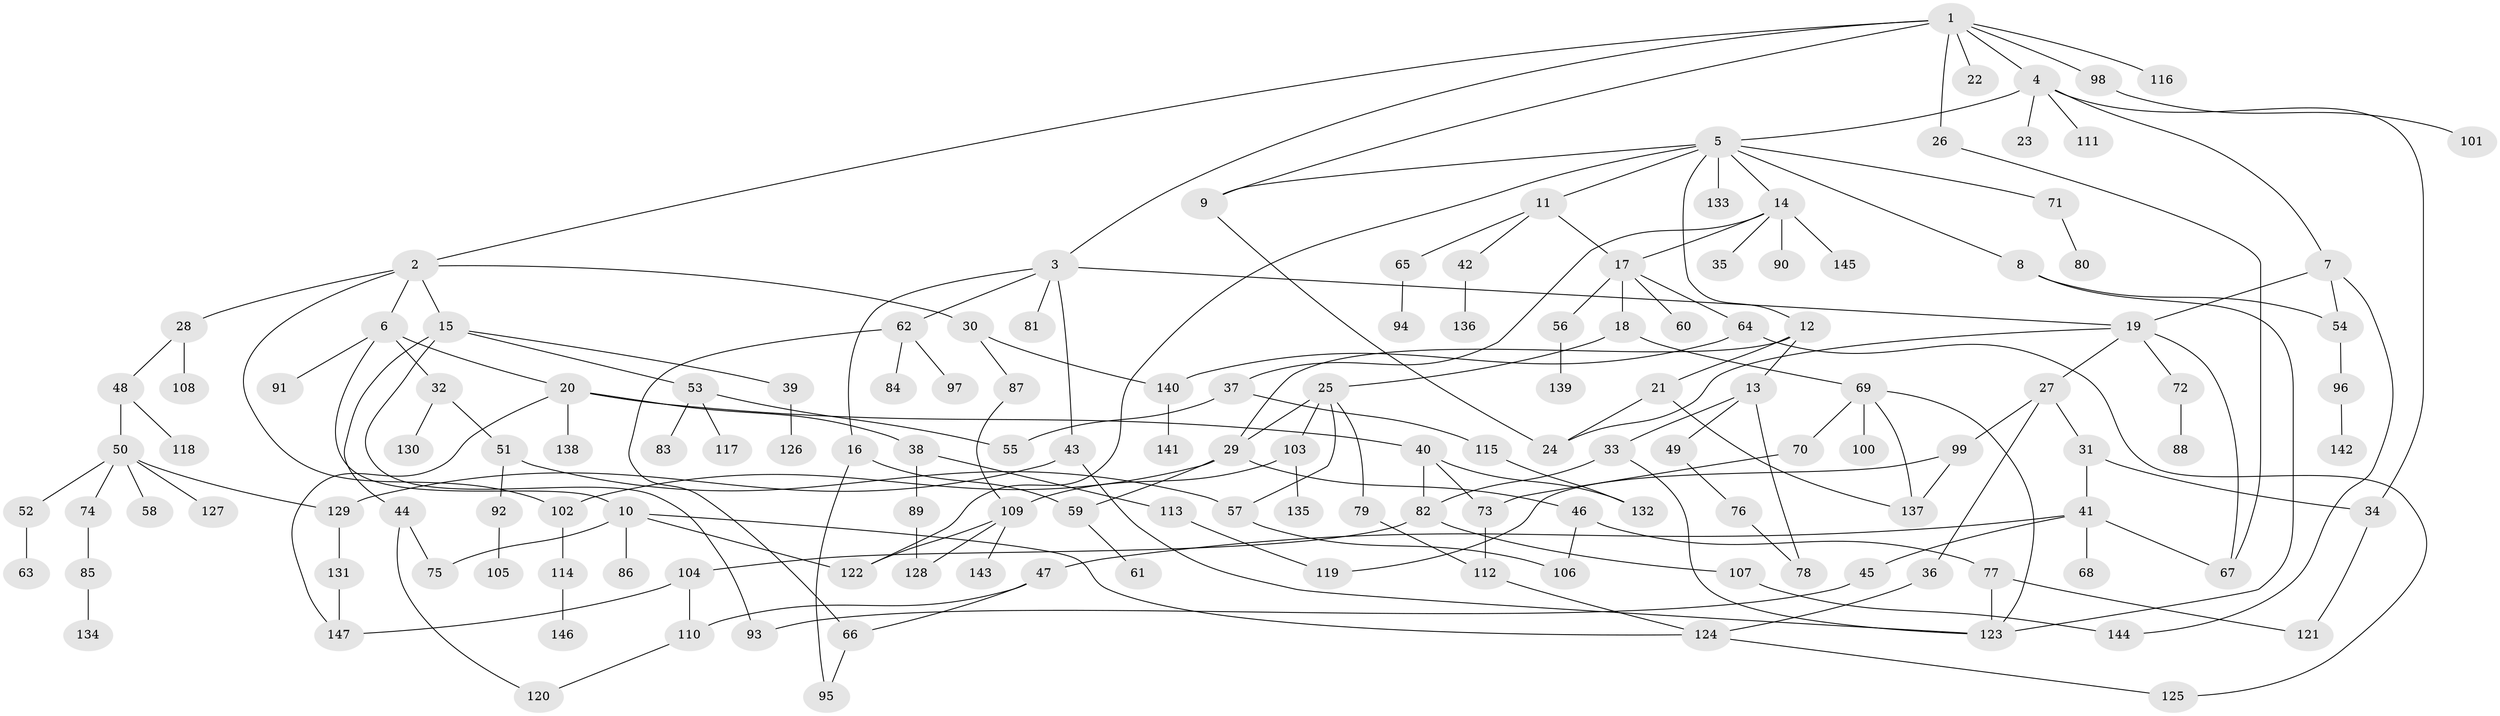 // Generated by graph-tools (version 1.1) at 2025/00/03/09/25 03:00:58]
// undirected, 147 vertices, 192 edges
graph export_dot {
graph [start="1"]
  node [color=gray90,style=filled];
  1;
  2;
  3;
  4;
  5;
  6;
  7;
  8;
  9;
  10;
  11;
  12;
  13;
  14;
  15;
  16;
  17;
  18;
  19;
  20;
  21;
  22;
  23;
  24;
  25;
  26;
  27;
  28;
  29;
  30;
  31;
  32;
  33;
  34;
  35;
  36;
  37;
  38;
  39;
  40;
  41;
  42;
  43;
  44;
  45;
  46;
  47;
  48;
  49;
  50;
  51;
  52;
  53;
  54;
  55;
  56;
  57;
  58;
  59;
  60;
  61;
  62;
  63;
  64;
  65;
  66;
  67;
  68;
  69;
  70;
  71;
  72;
  73;
  74;
  75;
  76;
  77;
  78;
  79;
  80;
  81;
  82;
  83;
  84;
  85;
  86;
  87;
  88;
  89;
  90;
  91;
  92;
  93;
  94;
  95;
  96;
  97;
  98;
  99;
  100;
  101;
  102;
  103;
  104;
  105;
  106;
  107;
  108;
  109;
  110;
  111;
  112;
  113;
  114;
  115;
  116;
  117;
  118;
  119;
  120;
  121;
  122;
  123;
  124;
  125;
  126;
  127;
  128;
  129;
  130;
  131;
  132;
  133;
  134;
  135;
  136;
  137;
  138;
  139;
  140;
  141;
  142;
  143;
  144;
  145;
  146;
  147;
  1 -- 2;
  1 -- 3;
  1 -- 4;
  1 -- 9;
  1 -- 22;
  1 -- 26;
  1 -- 98;
  1 -- 116;
  2 -- 6;
  2 -- 15;
  2 -- 28;
  2 -- 30;
  2 -- 102;
  3 -- 16;
  3 -- 43;
  3 -- 62;
  3 -- 81;
  3 -- 19;
  4 -- 5;
  4 -- 7;
  4 -- 23;
  4 -- 34;
  4 -- 111;
  5 -- 8;
  5 -- 11;
  5 -- 12;
  5 -- 14;
  5 -- 71;
  5 -- 122;
  5 -- 133;
  5 -- 9;
  6 -- 10;
  6 -- 20;
  6 -- 32;
  6 -- 91;
  7 -- 19;
  7 -- 144;
  7 -- 54;
  8 -- 54;
  8 -- 123;
  9 -- 24;
  10 -- 86;
  10 -- 122;
  10 -- 75;
  10 -- 124;
  11 -- 42;
  11 -- 65;
  11 -- 17;
  12 -- 13;
  12 -- 21;
  12 -- 29;
  13 -- 33;
  13 -- 49;
  13 -- 78;
  14 -- 17;
  14 -- 35;
  14 -- 37;
  14 -- 90;
  14 -- 145;
  15 -- 39;
  15 -- 44;
  15 -- 53;
  15 -- 93;
  16 -- 59;
  16 -- 95;
  17 -- 18;
  17 -- 56;
  17 -- 60;
  17 -- 64;
  18 -- 25;
  18 -- 69;
  19 -- 27;
  19 -- 67;
  19 -- 72;
  19 -- 24;
  20 -- 38;
  20 -- 40;
  20 -- 138;
  20 -- 147;
  21 -- 24;
  21 -- 137;
  25 -- 29;
  25 -- 57;
  25 -- 79;
  25 -- 103;
  26 -- 67;
  27 -- 31;
  27 -- 36;
  27 -- 99;
  28 -- 48;
  28 -- 108;
  29 -- 46;
  29 -- 59;
  29 -- 102;
  30 -- 87;
  30 -- 140;
  31 -- 41;
  31 -- 34;
  32 -- 51;
  32 -- 130;
  33 -- 82;
  33 -- 123;
  34 -- 121;
  36 -- 124;
  37 -- 115;
  37 -- 55;
  38 -- 89;
  38 -- 113;
  39 -- 126;
  40 -- 82;
  40 -- 132;
  40 -- 73;
  41 -- 45;
  41 -- 47;
  41 -- 68;
  41 -- 67;
  42 -- 136;
  43 -- 129;
  43 -- 123;
  44 -- 75;
  44 -- 120;
  45 -- 93;
  46 -- 77;
  46 -- 106;
  47 -- 66;
  47 -- 110;
  48 -- 50;
  48 -- 118;
  49 -- 76;
  50 -- 52;
  50 -- 58;
  50 -- 74;
  50 -- 127;
  50 -- 129;
  51 -- 92;
  51 -- 57;
  52 -- 63;
  53 -- 55;
  53 -- 83;
  53 -- 117;
  54 -- 96;
  56 -- 139;
  57 -- 106;
  59 -- 61;
  62 -- 84;
  62 -- 97;
  62 -- 66;
  64 -- 140;
  64 -- 125;
  65 -- 94;
  66 -- 95;
  69 -- 70;
  69 -- 100;
  69 -- 137;
  69 -- 123;
  70 -- 73;
  71 -- 80;
  72 -- 88;
  73 -- 112;
  74 -- 85;
  76 -- 78;
  77 -- 121;
  77 -- 123;
  79 -- 112;
  82 -- 104;
  82 -- 107;
  85 -- 134;
  87 -- 109;
  89 -- 128;
  92 -- 105;
  96 -- 142;
  98 -- 101;
  99 -- 119;
  99 -- 137;
  102 -- 114;
  103 -- 109;
  103 -- 135;
  104 -- 110;
  104 -- 147;
  107 -- 144;
  109 -- 128;
  109 -- 143;
  109 -- 122;
  110 -- 120;
  112 -- 124;
  113 -- 119;
  114 -- 146;
  115 -- 132;
  124 -- 125;
  129 -- 131;
  131 -- 147;
  140 -- 141;
}
